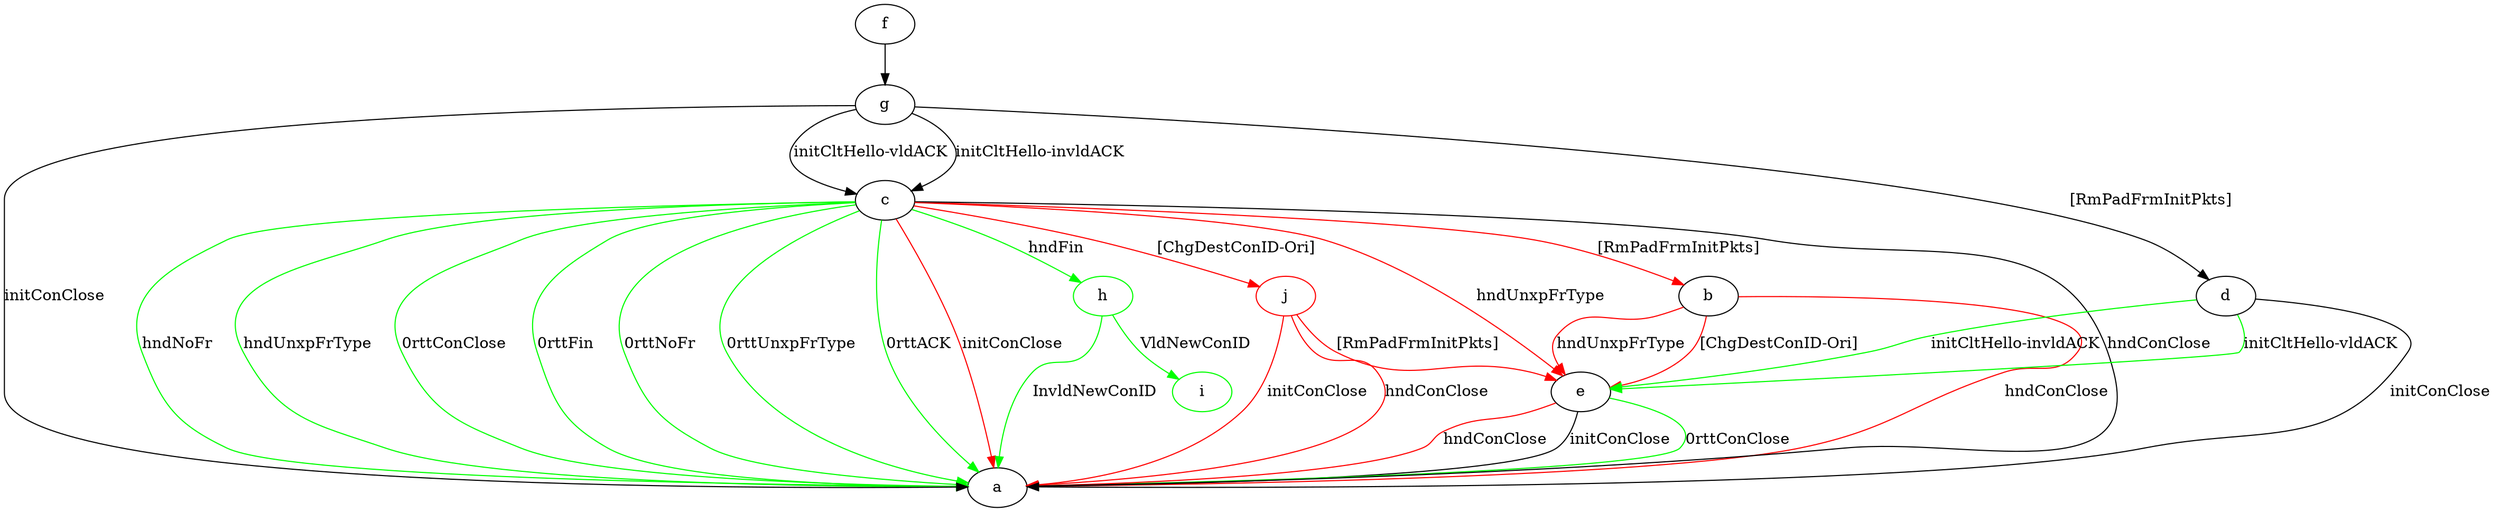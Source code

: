 digraph "" {
	b -> a	[key=0,
		color=red,
		label="hndConClose "];
	b -> e	[key=0,
		color=red,
		label="hndUnxpFrType "];
	b -> e	[key=1,
		color=red,
		label="[ChgDestConID-Ori] "];
	c -> a	[key=0,
		label="hndConClose "];
	c -> a	[key=1,
		color=green,
		label="hndNoFr "];
	c -> a	[key=2,
		color=green,
		label="hndUnxpFrType "];
	c -> a	[key=3,
		color=green,
		label="0rttConClose "];
	c -> a	[key=4,
		color=green,
		label="0rttFin "];
	c -> a	[key=5,
		color=green,
		label="0rttNoFr "];
	c -> a	[key=6,
		color=green,
		label="0rttUnxpFrType "];
	c -> a	[key=7,
		color=green,
		label="0rttACK "];
	c -> a	[key=8,
		color=red,
		label="initConClose "];
	c -> b	[key=0,
		color=red,
		label="[RmPadFrmInitPkts] "];
	c -> e	[key=0,
		color=red,
		label="hndUnxpFrType "];
	h	[color=green];
	c -> h	[key=0,
		color=green,
		label="hndFin "];
	j	[color=red];
	c -> j	[key=0,
		color=red,
		label="[ChgDestConID-Ori] "];
	d -> a	[key=0,
		label="initConClose "];
	d -> e	[key=0,
		color=green,
		label="initCltHello-vldACK "];
	d -> e	[key=1,
		color=green,
		label="initCltHello-invldACK "];
	e -> a	[key=0,
		label="initConClose "];
	e -> a	[key=1,
		color=green,
		label="0rttConClose "];
	e -> a	[key=2,
		color=red,
		label="hndConClose "];
	f -> g	[key=0];
	g -> a	[key=0,
		label="initConClose "];
	g -> c	[key=0,
		label="initCltHello-vldACK "];
	g -> c	[key=1,
		label="initCltHello-invldACK "];
	g -> d	[key=0,
		label="[RmPadFrmInitPkts] "];
	h -> a	[key=0,
		color=green,
		label="InvldNewConID "];
	i	[color=green];
	h -> i	[key=0,
		color=green,
		label="VldNewConID "];
	j -> a	[key=0,
		color=red,
		label="initConClose "];
	j -> a	[key=1,
		color=red,
		label="hndConClose "];
	j -> e	[key=0,
		color=red,
		label="[RmPadFrmInitPkts] "];
}
